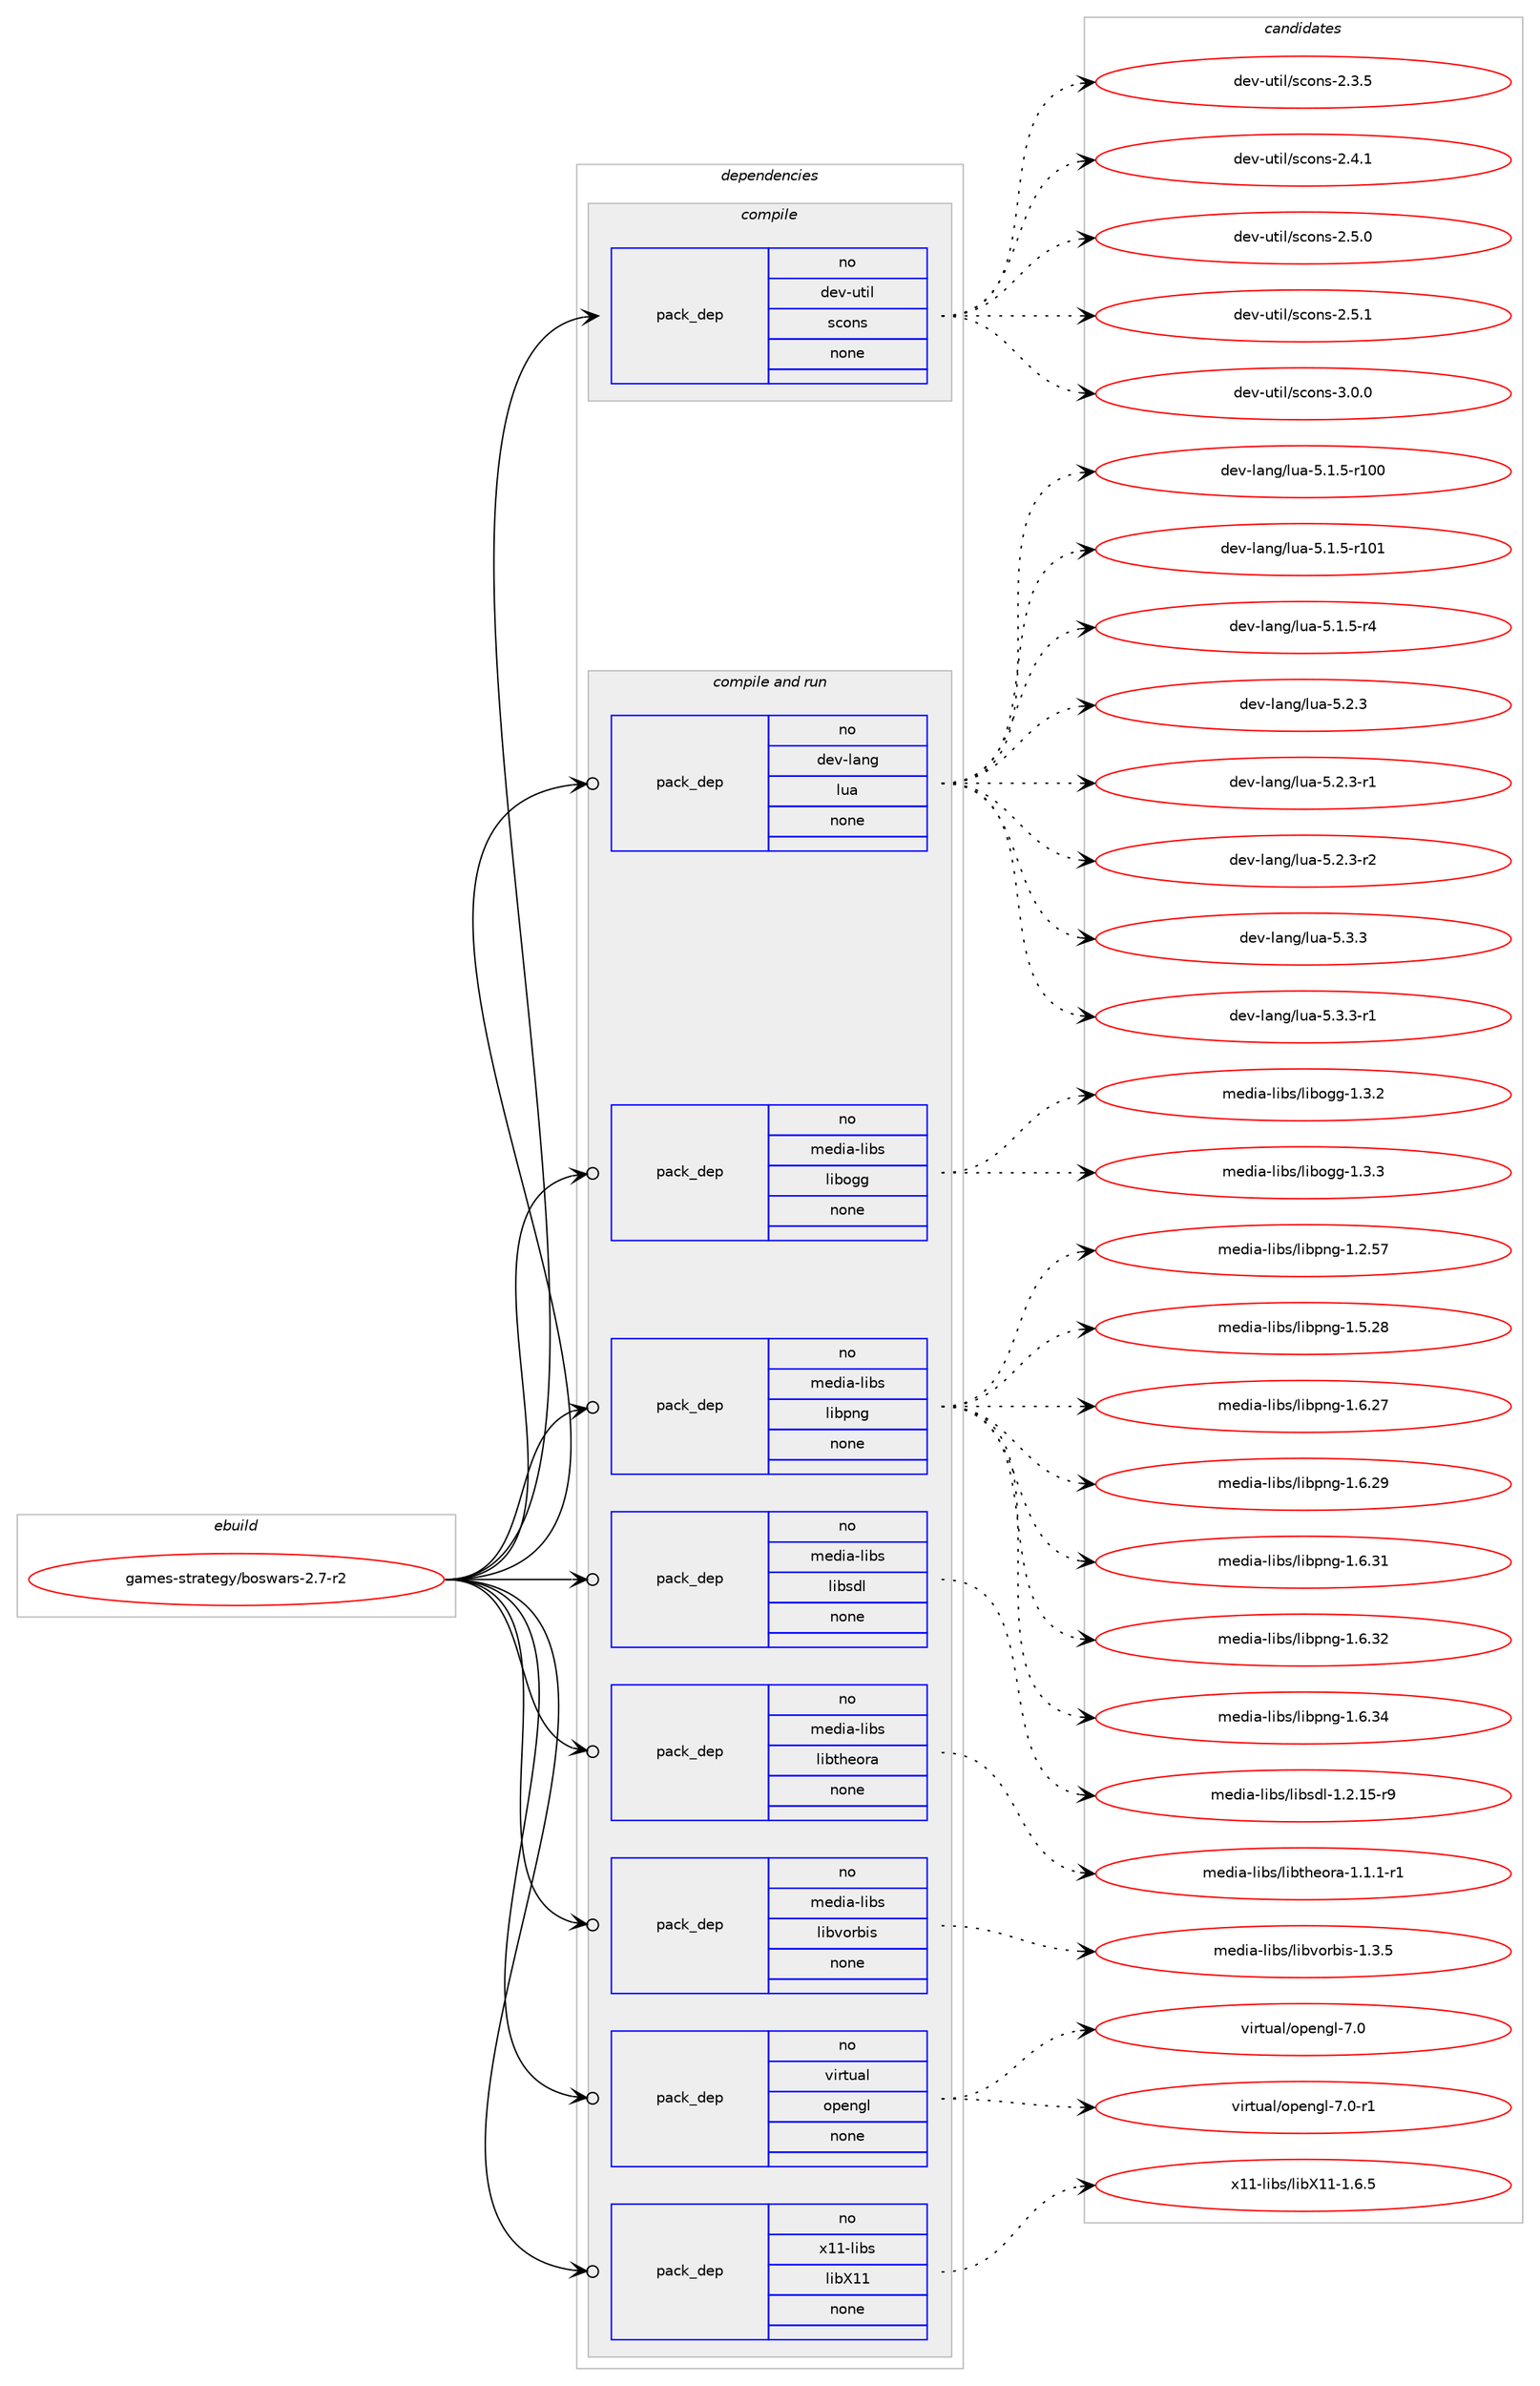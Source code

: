 digraph prolog {

# *************
# Graph options
# *************

newrank=true;
concentrate=true;
compound=true;
graph [rankdir=LR,fontname=Helvetica,fontsize=10,ranksep=1.5];#, ranksep=2.5, nodesep=0.2];
edge  [arrowhead=vee];
node  [fontname=Helvetica,fontsize=10];

# **********
# The ebuild
# **********

subgraph cluster_leftcol {
color=gray;
rank=same;
label=<<i>ebuild</i>>;
id [label="games-strategy/boswars-2.7-r2", color=red, width=4, href="../games-strategy/boswars-2.7-r2.svg"];
}

# ****************
# The dependencies
# ****************

subgraph cluster_midcol {
color=gray;
label=<<i>dependencies</i>>;
subgraph cluster_compile {
fillcolor="#eeeeee";
style=filled;
label=<<i>compile</i>>;
subgraph pack218229 {
dependency304100 [label=<<TABLE BORDER="0" CELLBORDER="1" CELLSPACING="0" CELLPADDING="4" WIDTH="220"><TR><TD ROWSPAN="6" CELLPADDING="30">pack_dep</TD></TR><TR><TD WIDTH="110">no</TD></TR><TR><TD>dev-util</TD></TR><TR><TD>scons</TD></TR><TR><TD>none</TD></TR><TR><TD></TD></TR></TABLE>>, shape=none, color=blue];
}
id:e -> dependency304100:w [weight=20,style="solid",arrowhead="vee"];
}
subgraph cluster_compileandrun {
fillcolor="#eeeeee";
style=filled;
label=<<i>compile and run</i>>;
subgraph pack218230 {
dependency304101 [label=<<TABLE BORDER="0" CELLBORDER="1" CELLSPACING="0" CELLPADDING="4" WIDTH="220"><TR><TD ROWSPAN="6" CELLPADDING="30">pack_dep</TD></TR><TR><TD WIDTH="110">no</TD></TR><TR><TD>dev-lang</TD></TR><TR><TD>lua</TD></TR><TR><TD>none</TD></TR><TR><TD></TD></TR></TABLE>>, shape=none, color=blue];
}
id:e -> dependency304101:w [weight=20,style="solid",arrowhead="odotvee"];
subgraph pack218231 {
dependency304102 [label=<<TABLE BORDER="0" CELLBORDER="1" CELLSPACING="0" CELLPADDING="4" WIDTH="220"><TR><TD ROWSPAN="6" CELLPADDING="30">pack_dep</TD></TR><TR><TD WIDTH="110">no</TD></TR><TR><TD>media-libs</TD></TR><TR><TD>libogg</TD></TR><TR><TD>none</TD></TR><TR><TD></TD></TR></TABLE>>, shape=none, color=blue];
}
id:e -> dependency304102:w [weight=20,style="solid",arrowhead="odotvee"];
subgraph pack218232 {
dependency304103 [label=<<TABLE BORDER="0" CELLBORDER="1" CELLSPACING="0" CELLPADDING="4" WIDTH="220"><TR><TD ROWSPAN="6" CELLPADDING="30">pack_dep</TD></TR><TR><TD WIDTH="110">no</TD></TR><TR><TD>media-libs</TD></TR><TR><TD>libpng</TD></TR><TR><TD>none</TD></TR><TR><TD></TD></TR></TABLE>>, shape=none, color=blue];
}
id:e -> dependency304103:w [weight=20,style="solid",arrowhead="odotvee"];
subgraph pack218233 {
dependency304104 [label=<<TABLE BORDER="0" CELLBORDER="1" CELLSPACING="0" CELLPADDING="4" WIDTH="220"><TR><TD ROWSPAN="6" CELLPADDING="30">pack_dep</TD></TR><TR><TD WIDTH="110">no</TD></TR><TR><TD>media-libs</TD></TR><TR><TD>libsdl</TD></TR><TR><TD>none</TD></TR><TR><TD></TD></TR></TABLE>>, shape=none, color=blue];
}
id:e -> dependency304104:w [weight=20,style="solid",arrowhead="odotvee"];
subgraph pack218234 {
dependency304105 [label=<<TABLE BORDER="0" CELLBORDER="1" CELLSPACING="0" CELLPADDING="4" WIDTH="220"><TR><TD ROWSPAN="6" CELLPADDING="30">pack_dep</TD></TR><TR><TD WIDTH="110">no</TD></TR><TR><TD>media-libs</TD></TR><TR><TD>libtheora</TD></TR><TR><TD>none</TD></TR><TR><TD></TD></TR></TABLE>>, shape=none, color=blue];
}
id:e -> dependency304105:w [weight=20,style="solid",arrowhead="odotvee"];
subgraph pack218235 {
dependency304106 [label=<<TABLE BORDER="0" CELLBORDER="1" CELLSPACING="0" CELLPADDING="4" WIDTH="220"><TR><TD ROWSPAN="6" CELLPADDING="30">pack_dep</TD></TR><TR><TD WIDTH="110">no</TD></TR><TR><TD>media-libs</TD></TR><TR><TD>libvorbis</TD></TR><TR><TD>none</TD></TR><TR><TD></TD></TR></TABLE>>, shape=none, color=blue];
}
id:e -> dependency304106:w [weight=20,style="solid",arrowhead="odotvee"];
subgraph pack218236 {
dependency304107 [label=<<TABLE BORDER="0" CELLBORDER="1" CELLSPACING="0" CELLPADDING="4" WIDTH="220"><TR><TD ROWSPAN="6" CELLPADDING="30">pack_dep</TD></TR><TR><TD WIDTH="110">no</TD></TR><TR><TD>virtual</TD></TR><TR><TD>opengl</TD></TR><TR><TD>none</TD></TR><TR><TD></TD></TR></TABLE>>, shape=none, color=blue];
}
id:e -> dependency304107:w [weight=20,style="solid",arrowhead="odotvee"];
subgraph pack218237 {
dependency304108 [label=<<TABLE BORDER="0" CELLBORDER="1" CELLSPACING="0" CELLPADDING="4" WIDTH="220"><TR><TD ROWSPAN="6" CELLPADDING="30">pack_dep</TD></TR><TR><TD WIDTH="110">no</TD></TR><TR><TD>x11-libs</TD></TR><TR><TD>libX11</TD></TR><TR><TD>none</TD></TR><TR><TD></TD></TR></TABLE>>, shape=none, color=blue];
}
id:e -> dependency304108:w [weight=20,style="solid",arrowhead="odotvee"];
}
subgraph cluster_run {
fillcolor="#eeeeee";
style=filled;
label=<<i>run</i>>;
}
}

# **************
# The candidates
# **************

subgraph cluster_choices {
rank=same;
color=gray;
label=<<i>candidates</i>>;

subgraph choice218229 {
color=black;
nodesep=1;
choice100101118451171161051084711599111110115455046514653 [label="dev-util/scons-2.3.5", color=red, width=4,href="../dev-util/scons-2.3.5.svg"];
choice100101118451171161051084711599111110115455046524649 [label="dev-util/scons-2.4.1", color=red, width=4,href="../dev-util/scons-2.4.1.svg"];
choice100101118451171161051084711599111110115455046534648 [label="dev-util/scons-2.5.0", color=red, width=4,href="../dev-util/scons-2.5.0.svg"];
choice100101118451171161051084711599111110115455046534649 [label="dev-util/scons-2.5.1", color=red, width=4,href="../dev-util/scons-2.5.1.svg"];
choice100101118451171161051084711599111110115455146484648 [label="dev-util/scons-3.0.0", color=red, width=4,href="../dev-util/scons-3.0.0.svg"];
dependency304100:e -> choice100101118451171161051084711599111110115455046514653:w [style=dotted,weight="100"];
dependency304100:e -> choice100101118451171161051084711599111110115455046524649:w [style=dotted,weight="100"];
dependency304100:e -> choice100101118451171161051084711599111110115455046534648:w [style=dotted,weight="100"];
dependency304100:e -> choice100101118451171161051084711599111110115455046534649:w [style=dotted,weight="100"];
dependency304100:e -> choice100101118451171161051084711599111110115455146484648:w [style=dotted,weight="100"];
}
subgraph choice218230 {
color=black;
nodesep=1;
choice1001011184510897110103471081179745534649465345114494848 [label="dev-lang/lua-5.1.5-r100", color=red, width=4,href="../dev-lang/lua-5.1.5-r100.svg"];
choice1001011184510897110103471081179745534649465345114494849 [label="dev-lang/lua-5.1.5-r101", color=red, width=4,href="../dev-lang/lua-5.1.5-r101.svg"];
choice100101118451089711010347108117974553464946534511452 [label="dev-lang/lua-5.1.5-r4", color=red, width=4,href="../dev-lang/lua-5.1.5-r4.svg"];
choice10010111845108971101034710811797455346504651 [label="dev-lang/lua-5.2.3", color=red, width=4,href="../dev-lang/lua-5.2.3.svg"];
choice100101118451089711010347108117974553465046514511449 [label="dev-lang/lua-5.2.3-r1", color=red, width=4,href="../dev-lang/lua-5.2.3-r1.svg"];
choice100101118451089711010347108117974553465046514511450 [label="dev-lang/lua-5.2.3-r2", color=red, width=4,href="../dev-lang/lua-5.2.3-r2.svg"];
choice10010111845108971101034710811797455346514651 [label="dev-lang/lua-5.3.3", color=red, width=4,href="../dev-lang/lua-5.3.3.svg"];
choice100101118451089711010347108117974553465146514511449 [label="dev-lang/lua-5.3.3-r1", color=red, width=4,href="../dev-lang/lua-5.3.3-r1.svg"];
dependency304101:e -> choice1001011184510897110103471081179745534649465345114494848:w [style=dotted,weight="100"];
dependency304101:e -> choice1001011184510897110103471081179745534649465345114494849:w [style=dotted,weight="100"];
dependency304101:e -> choice100101118451089711010347108117974553464946534511452:w [style=dotted,weight="100"];
dependency304101:e -> choice10010111845108971101034710811797455346504651:w [style=dotted,weight="100"];
dependency304101:e -> choice100101118451089711010347108117974553465046514511449:w [style=dotted,weight="100"];
dependency304101:e -> choice100101118451089711010347108117974553465046514511450:w [style=dotted,weight="100"];
dependency304101:e -> choice10010111845108971101034710811797455346514651:w [style=dotted,weight="100"];
dependency304101:e -> choice100101118451089711010347108117974553465146514511449:w [style=dotted,weight="100"];
}
subgraph choice218231 {
color=black;
nodesep=1;
choice1091011001059745108105981154710810598111103103454946514650 [label="media-libs/libogg-1.3.2", color=red, width=4,href="../media-libs/libogg-1.3.2.svg"];
choice1091011001059745108105981154710810598111103103454946514651 [label="media-libs/libogg-1.3.3", color=red, width=4,href="../media-libs/libogg-1.3.3.svg"];
dependency304102:e -> choice1091011001059745108105981154710810598111103103454946514650:w [style=dotted,weight="100"];
dependency304102:e -> choice1091011001059745108105981154710810598111103103454946514651:w [style=dotted,weight="100"];
}
subgraph choice218232 {
color=black;
nodesep=1;
choice109101100105974510810598115471081059811211010345494650465355 [label="media-libs/libpng-1.2.57", color=red, width=4,href="../media-libs/libpng-1.2.57.svg"];
choice109101100105974510810598115471081059811211010345494653465056 [label="media-libs/libpng-1.5.28", color=red, width=4,href="../media-libs/libpng-1.5.28.svg"];
choice109101100105974510810598115471081059811211010345494654465055 [label="media-libs/libpng-1.6.27", color=red, width=4,href="../media-libs/libpng-1.6.27.svg"];
choice109101100105974510810598115471081059811211010345494654465057 [label="media-libs/libpng-1.6.29", color=red, width=4,href="../media-libs/libpng-1.6.29.svg"];
choice109101100105974510810598115471081059811211010345494654465149 [label="media-libs/libpng-1.6.31", color=red, width=4,href="../media-libs/libpng-1.6.31.svg"];
choice109101100105974510810598115471081059811211010345494654465150 [label="media-libs/libpng-1.6.32", color=red, width=4,href="../media-libs/libpng-1.6.32.svg"];
choice109101100105974510810598115471081059811211010345494654465152 [label="media-libs/libpng-1.6.34", color=red, width=4,href="../media-libs/libpng-1.6.34.svg"];
dependency304103:e -> choice109101100105974510810598115471081059811211010345494650465355:w [style=dotted,weight="100"];
dependency304103:e -> choice109101100105974510810598115471081059811211010345494653465056:w [style=dotted,weight="100"];
dependency304103:e -> choice109101100105974510810598115471081059811211010345494654465055:w [style=dotted,weight="100"];
dependency304103:e -> choice109101100105974510810598115471081059811211010345494654465057:w [style=dotted,weight="100"];
dependency304103:e -> choice109101100105974510810598115471081059811211010345494654465149:w [style=dotted,weight="100"];
dependency304103:e -> choice109101100105974510810598115471081059811211010345494654465150:w [style=dotted,weight="100"];
dependency304103:e -> choice109101100105974510810598115471081059811211010345494654465152:w [style=dotted,weight="100"];
}
subgraph choice218233 {
color=black;
nodesep=1;
choice1091011001059745108105981154710810598115100108454946504649534511457 [label="media-libs/libsdl-1.2.15-r9", color=red, width=4,href="../media-libs/libsdl-1.2.15-r9.svg"];
dependency304104:e -> choice1091011001059745108105981154710810598115100108454946504649534511457:w [style=dotted,weight="100"];
}
subgraph choice218234 {
color=black;
nodesep=1;
choice1091011001059745108105981154710810598116104101111114974549464946494511449 [label="media-libs/libtheora-1.1.1-r1", color=red, width=4,href="../media-libs/libtheora-1.1.1-r1.svg"];
dependency304105:e -> choice1091011001059745108105981154710810598116104101111114974549464946494511449:w [style=dotted,weight="100"];
}
subgraph choice218235 {
color=black;
nodesep=1;
choice109101100105974510810598115471081059811811111498105115454946514653 [label="media-libs/libvorbis-1.3.5", color=red, width=4,href="../media-libs/libvorbis-1.3.5.svg"];
dependency304106:e -> choice109101100105974510810598115471081059811811111498105115454946514653:w [style=dotted,weight="100"];
}
subgraph choice218236 {
color=black;
nodesep=1;
choice118105114116117971084711111210111010310845554648 [label="virtual/opengl-7.0", color=red, width=4,href="../virtual/opengl-7.0.svg"];
choice1181051141161179710847111112101110103108455546484511449 [label="virtual/opengl-7.0-r1", color=red, width=4,href="../virtual/opengl-7.0-r1.svg"];
dependency304107:e -> choice118105114116117971084711111210111010310845554648:w [style=dotted,weight="100"];
dependency304107:e -> choice1181051141161179710847111112101110103108455546484511449:w [style=dotted,weight="100"];
}
subgraph choice218237 {
color=black;
nodesep=1;
choice120494945108105981154710810598884949454946544653 [label="x11-libs/libX11-1.6.5", color=red, width=4,href="../x11-libs/libX11-1.6.5.svg"];
dependency304108:e -> choice120494945108105981154710810598884949454946544653:w [style=dotted,weight="100"];
}
}

}
